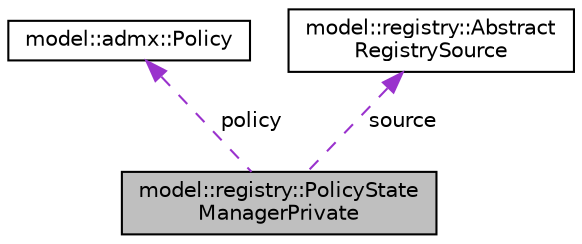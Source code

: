 digraph "model::registry::PolicyStateManagerPrivate"
{
 // LATEX_PDF_SIZE
  edge [fontname="Helvetica",fontsize="10",labelfontname="Helvetica",labelfontsize="10"];
  node [fontname="Helvetica",fontsize="10",shape=record];
  Node1 [label="model::registry::PolicyState\lManagerPrivate",height=0.2,width=0.4,color="black", fillcolor="grey75", style="filled", fontcolor="black",tooltip=" "];
  Node2 -> Node1 [dir="back",color="darkorchid3",fontsize="10",style="dashed",label=" policy" ,fontname="Helvetica"];
  Node2 [label="model::admx::Policy",height=0.2,width=0.4,color="black", fillcolor="white", style="filled",URL="$classmodel_1_1admx_1_1_policy.html",tooltip="The Policy class corresponds to a single Group Policy setting."];
  Node3 -> Node1 [dir="back",color="darkorchid3",fontsize="10",style="dashed",label=" source" ,fontname="Helvetica"];
  Node3 [label="model::registry::Abstract\lRegistrySource",height=0.2,width=0.4,color="black", fillcolor="white", style="filled",URL="$classmodel_1_1registry_1_1_abstract_registry_source.html",tooltip="The AbstractRegistrySource class Represents base of registry source."];
}
